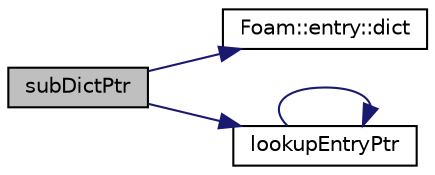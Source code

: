 digraph "subDictPtr"
{
  bgcolor="transparent";
  edge [fontname="Helvetica",fontsize="10",labelfontname="Helvetica",labelfontsize="10"];
  node [fontname="Helvetica",fontsize="10",shape=record];
  rankdir="LR";
  Node1 [label="subDictPtr",height=0.2,width=0.4,color="black", fillcolor="grey75", style="filled", fontcolor="black"];
  Node1 -> Node2 [color="midnightblue",fontsize="10",style="solid",fontname="Helvetica"];
  Node2 [label="Foam::entry::dict",height=0.2,width=0.4,color="black",URL="$a00659.html#afc13fd3e1a6858d0e483f32306831d71",tooltip="Return dictionary if this entry is a dictionary. "];
  Node1 -> Node3 [color="midnightblue",fontsize="10",style="solid",fontname="Helvetica"];
  Node3 [label="lookupEntryPtr",height=0.2,width=0.4,color="black",URL="$a00523.html#af48f6ad1b2ee35b38a6f7994d806d195",tooltip="Find and return an entry data stream pointer if present. "];
  Node3 -> Node3 [color="midnightblue",fontsize="10",style="solid",fontname="Helvetica"];
}

